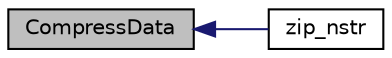 digraph G
{
  edge [fontname="Helvetica",fontsize="10",labelfontname="Helvetica",labelfontsize="10"];
  node [fontname="Helvetica",fontsize="10",shape=record];
  rankdir=LR;
  Node1 [label="CompressData",height=0.2,width=0.4,color="black", fillcolor="grey75", style="filled" fontcolor="black"];
  Node1 -> Node2 [dir=back,color="midnightblue",fontsize="10",style="solid",fontname="Helvetica"];
  Node2 [label="zip_nstr",height=0.2,width=0.4,color="black", fillcolor="white", style="filled",URL="$n__zlib_8c.html#ae1e033816ab406b33b403c687c2d7dea"];
}
